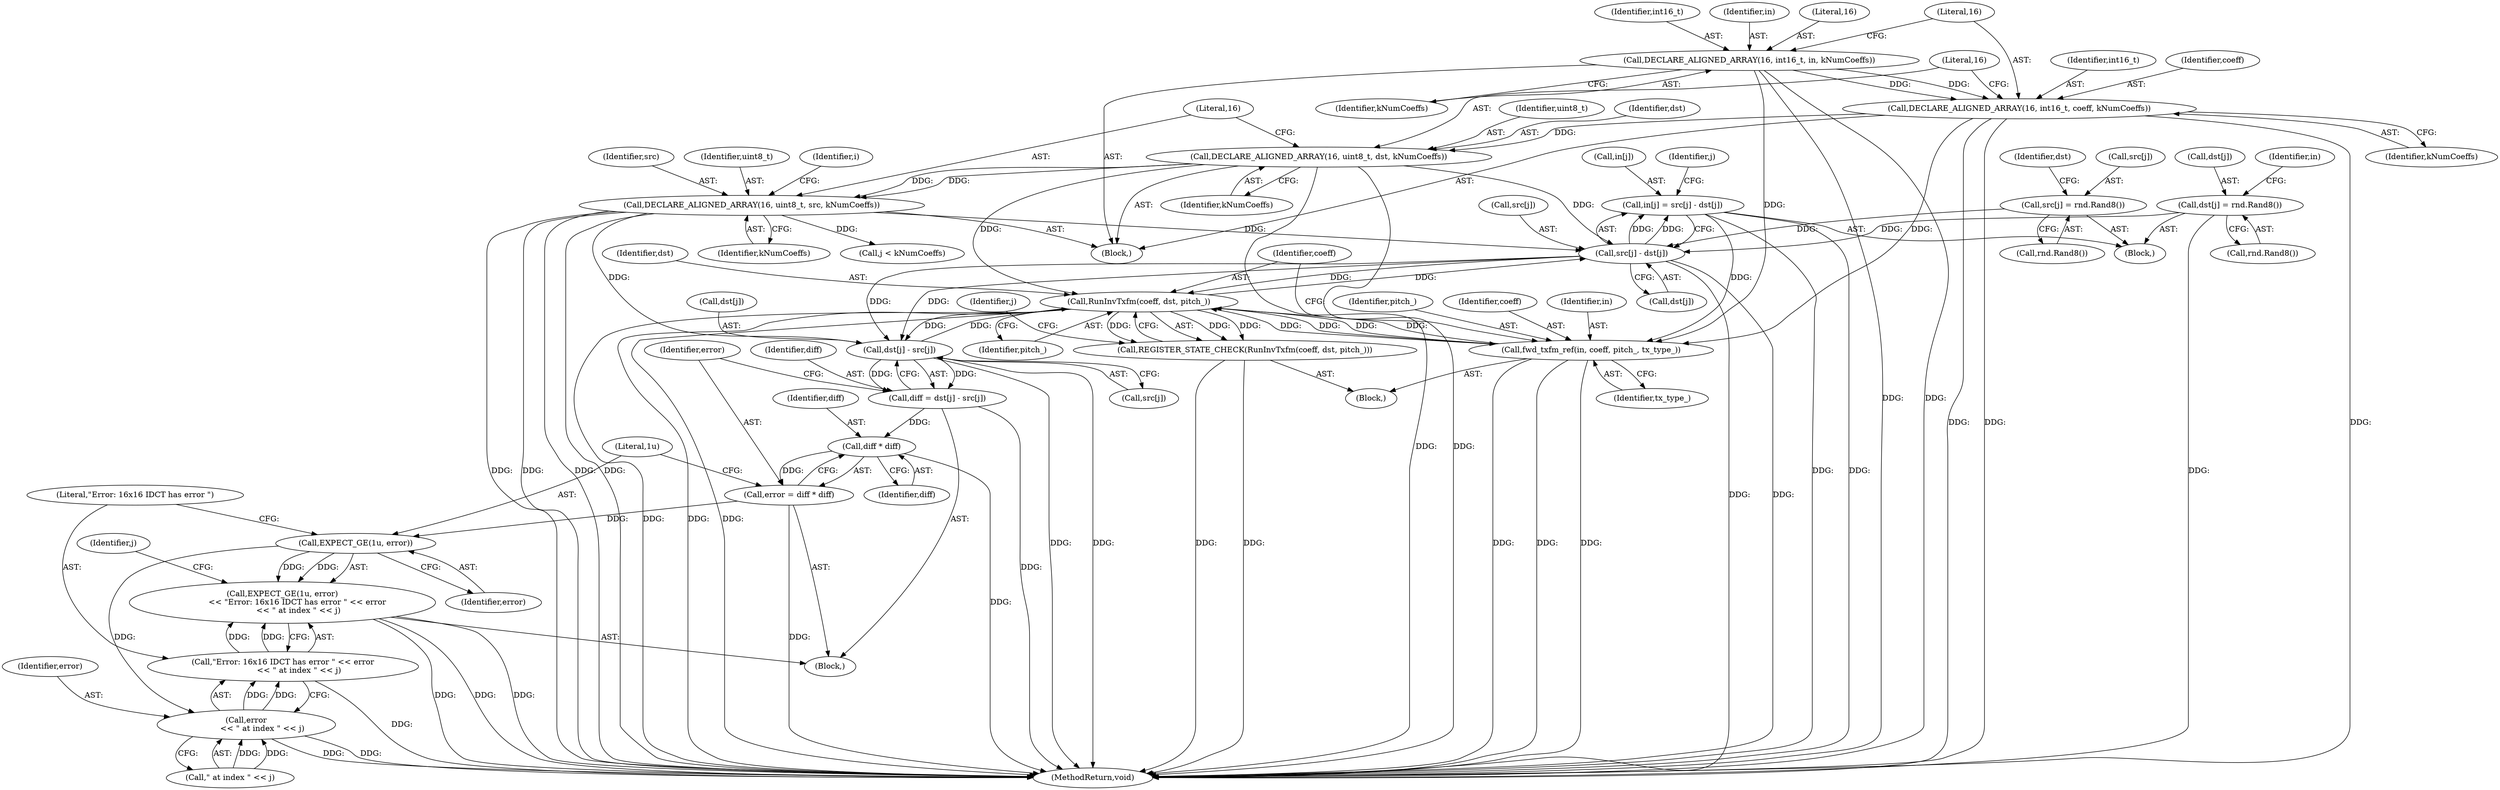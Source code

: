 digraph "1_Android_5a9753fca56f0eeb9f61e342b2fccffc364f9426_76@del" {
"1000159" [label="(Call,in[j] = src[j] - dst[j])"];
"1000163" [label="(Call,src[j] - dst[j])"];
"1000122" [label="(Call,DECLARE_ALIGNED_ARRAY(16, uint8_t, src, kNumCoeffs))"];
"1000117" [label="(Call,DECLARE_ALIGNED_ARRAY(16, uint8_t, dst, kNumCoeffs))"];
"1000112" [label="(Call,DECLARE_ALIGNED_ARRAY(16, int16_t, coeff, kNumCoeffs))"];
"1000107" [label="(Call,DECLARE_ALIGNED_ARRAY(16, int16_t, in, kNumCoeffs))"];
"1000149" [label="(Call,src[j] = rnd.Rand8())"];
"1000176" [label="(Call,RunInvTxfm(coeff, dst, pitch_))"];
"1000170" [label="(Call,fwd_txfm_ref(in, coeff, pitch_, tx_type_))"];
"1000159" [label="(Call,in[j] = src[j] - dst[j])"];
"1000194" [label="(Call,dst[j] - src[j])"];
"1000154" [label="(Call,dst[j] = rnd.Rand8())"];
"1000192" [label="(Call,diff = dst[j] - src[j])"];
"1000204" [label="(Call,diff * diff)"];
"1000202" [label="(Call,error = diff * diff)"];
"1000208" [label="(Call,EXPECT_GE(1u, error))"];
"1000207" [label="(Call,EXPECT_GE(1u, error)\n            << \"Error: 16x16 IDCT has error \" << error\n             << \" at index \" << j)"];
"1000213" [label="(Call,error\n             << \" at index \" << j)"];
"1000211" [label="(Call,\"Error: 16x16 IDCT has error \" << error\n             << \" at index \" << j)"];
"1000175" [label="(Call,REGISTER_STATE_CHECK(RunInvTxfm(coeff, dst, pitch_)))"];
"1000149" [label="(Call,src[j] = rnd.Rand8())"];
"1000215" [label="(Call,\" at index \" << j)"];
"1000218" [label="(MethodReturn,void)"];
"1000160" [label="(Call,in[j])"];
"1000167" [label="(Call,dst[j])"];
"1000195" [label="(Call,dst[j])"];
"1000177" [label="(Identifier,coeff)"];
"1000154" [label="(Call,dst[j] = rnd.Rand8())"];
"1000118" [label="(Literal,16)"];
"1000203" [label="(Identifier,error)"];
"1000206" [label="(Identifier,diff)"];
"1000214" [label="(Identifier,error)"];
"1000123" [label="(Literal,16)"];
"1000116" [label="(Identifier,kNumCoeffs)"];
"1000137" [label="(Block,)"];
"1000211" [label="(Call,\"Error: 16x16 IDCT has error \" << error\n             << \" at index \" << j)"];
"1000150" [label="(Call,src[j])"];
"1000174" [label="(Identifier,tx_type_)"];
"1000170" [label="(Call,fwd_txfm_ref(in, coeff, pitch_, tx_type_))"];
"1000178" [label="(Identifier,dst)"];
"1000113" [label="(Literal,16)"];
"1000193" [label="(Identifier,diff)"];
"1000208" [label="(Call,EXPECT_GE(1u, error))"];
"1000110" [label="(Identifier,in)"];
"1000210" [label="(Identifier,error)"];
"1000112" [label="(Call,DECLARE_ALIGNED_ARRAY(16, int16_t, coeff, kNumCoeffs))"];
"1000189" [label="(Identifier,j)"];
"1000194" [label="(Call,dst[j] - src[j])"];
"1000192" [label="(Call,diff = dst[j] - src[j])"];
"1000161" [label="(Identifier,in)"];
"1000158" [label="(Call,rnd.Rand8())"];
"1000202" [label="(Call,error = diff * diff)"];
"1000107" [label="(Call,DECLARE_ALIGNED_ARRAY(16, int16_t, in, kNumCoeffs))"];
"1000121" [label="(Identifier,kNumCoeffs)"];
"1000209" [label="(Literal,1u)"];
"1000213" [label="(Call,error\n             << \" at index \" << j)"];
"1000125" [label="(Identifier,src)"];
"1000111" [label="(Identifier,kNumCoeffs)"];
"1000172" [label="(Identifier,coeff)"];
"1000164" [label="(Call,src[j])"];
"1000183" [label="(Identifier,j)"];
"1000176" [label="(Call,RunInvTxfm(coeff, dst, pitch_))"];
"1000205" [label="(Identifier,diff)"];
"1000114" [label="(Identifier,int16_t)"];
"1000159" [label="(Call,in[j] = src[j] - dst[j])"];
"1000101" [label="(Block,)"];
"1000171" [label="(Identifier,in)"];
"1000124" [label="(Identifier,uint8_t)"];
"1000147" [label="(Identifier,j)"];
"1000119" [label="(Identifier,uint8_t)"];
"1000130" [label="(Identifier,i)"];
"1000148" [label="(Block,)"];
"1000108" [label="(Literal,16)"];
"1000175" [label="(Call,REGISTER_STATE_CHECK(RunInvTxfm(coeff, dst, pitch_)))"];
"1000198" [label="(Call,src[j])"];
"1000207" [label="(Call,EXPECT_GE(1u, error)\n            << \"Error: 16x16 IDCT has error \" << error\n             << \" at index \" << j)"];
"1000163" [label="(Call,src[j] - dst[j])"];
"1000126" [label="(Identifier,kNumCoeffs)"];
"1000115" [label="(Identifier,coeff)"];
"1000109" [label="(Identifier,int16_t)"];
"1000190" [label="(Block,)"];
"1000122" [label="(Call,DECLARE_ALIGNED_ARRAY(16, uint8_t, src, kNumCoeffs))"];
"1000120" [label="(Identifier,dst)"];
"1000173" [label="(Identifier,pitch_)"];
"1000204" [label="(Call,diff * diff)"];
"1000212" [label="(Literal,\"Error: 16x16 IDCT has error \")"];
"1000153" [label="(Call,rnd.Rand8())"];
"1000117" [label="(Call,DECLARE_ALIGNED_ARRAY(16, uint8_t, dst, kNumCoeffs))"];
"1000156" [label="(Identifier,dst)"];
"1000143" [label="(Call,j < kNumCoeffs)"];
"1000155" [label="(Call,dst[j])"];
"1000179" [label="(Identifier,pitch_)"];
"1000159" -> "1000148"  [label="AST: "];
"1000159" -> "1000163"  [label="CFG: "];
"1000160" -> "1000159"  [label="AST: "];
"1000163" -> "1000159"  [label="AST: "];
"1000147" -> "1000159"  [label="CFG: "];
"1000159" -> "1000218"  [label="DDG: "];
"1000159" -> "1000218"  [label="DDG: "];
"1000163" -> "1000159"  [label="DDG: "];
"1000163" -> "1000159"  [label="DDG: "];
"1000159" -> "1000170"  [label="DDG: "];
"1000163" -> "1000167"  [label="CFG: "];
"1000164" -> "1000163"  [label="AST: "];
"1000167" -> "1000163"  [label="AST: "];
"1000163" -> "1000218"  [label="DDG: "];
"1000163" -> "1000218"  [label="DDG: "];
"1000122" -> "1000163"  [label="DDG: "];
"1000149" -> "1000163"  [label="DDG: "];
"1000176" -> "1000163"  [label="DDG: "];
"1000154" -> "1000163"  [label="DDG: "];
"1000117" -> "1000163"  [label="DDG: "];
"1000163" -> "1000176"  [label="DDG: "];
"1000163" -> "1000194"  [label="DDG: "];
"1000163" -> "1000194"  [label="DDG: "];
"1000122" -> "1000101"  [label="AST: "];
"1000122" -> "1000126"  [label="CFG: "];
"1000123" -> "1000122"  [label="AST: "];
"1000124" -> "1000122"  [label="AST: "];
"1000125" -> "1000122"  [label="AST: "];
"1000126" -> "1000122"  [label="AST: "];
"1000130" -> "1000122"  [label="CFG: "];
"1000122" -> "1000218"  [label="DDG: "];
"1000122" -> "1000218"  [label="DDG: "];
"1000122" -> "1000218"  [label="DDG: "];
"1000122" -> "1000218"  [label="DDG: "];
"1000117" -> "1000122"  [label="DDG: "];
"1000117" -> "1000122"  [label="DDG: "];
"1000122" -> "1000143"  [label="DDG: "];
"1000122" -> "1000194"  [label="DDG: "];
"1000117" -> "1000101"  [label="AST: "];
"1000117" -> "1000121"  [label="CFG: "];
"1000118" -> "1000117"  [label="AST: "];
"1000119" -> "1000117"  [label="AST: "];
"1000120" -> "1000117"  [label="AST: "];
"1000121" -> "1000117"  [label="AST: "];
"1000123" -> "1000117"  [label="CFG: "];
"1000117" -> "1000218"  [label="DDG: "];
"1000117" -> "1000218"  [label="DDG: "];
"1000112" -> "1000117"  [label="DDG: "];
"1000117" -> "1000176"  [label="DDG: "];
"1000112" -> "1000101"  [label="AST: "];
"1000112" -> "1000116"  [label="CFG: "];
"1000113" -> "1000112"  [label="AST: "];
"1000114" -> "1000112"  [label="AST: "];
"1000115" -> "1000112"  [label="AST: "];
"1000116" -> "1000112"  [label="AST: "];
"1000118" -> "1000112"  [label="CFG: "];
"1000112" -> "1000218"  [label="DDG: "];
"1000112" -> "1000218"  [label="DDG: "];
"1000112" -> "1000218"  [label="DDG: "];
"1000107" -> "1000112"  [label="DDG: "];
"1000107" -> "1000112"  [label="DDG: "];
"1000112" -> "1000170"  [label="DDG: "];
"1000107" -> "1000101"  [label="AST: "];
"1000107" -> "1000111"  [label="CFG: "];
"1000108" -> "1000107"  [label="AST: "];
"1000109" -> "1000107"  [label="AST: "];
"1000110" -> "1000107"  [label="AST: "];
"1000111" -> "1000107"  [label="AST: "];
"1000113" -> "1000107"  [label="CFG: "];
"1000107" -> "1000218"  [label="DDG: "];
"1000107" -> "1000218"  [label="DDG: "];
"1000107" -> "1000170"  [label="DDG: "];
"1000149" -> "1000148"  [label="AST: "];
"1000149" -> "1000153"  [label="CFG: "];
"1000150" -> "1000149"  [label="AST: "];
"1000153" -> "1000149"  [label="AST: "];
"1000156" -> "1000149"  [label="CFG: "];
"1000176" -> "1000175"  [label="AST: "];
"1000176" -> "1000179"  [label="CFG: "];
"1000177" -> "1000176"  [label="AST: "];
"1000178" -> "1000176"  [label="AST: "];
"1000179" -> "1000176"  [label="AST: "];
"1000175" -> "1000176"  [label="CFG: "];
"1000176" -> "1000218"  [label="DDG: "];
"1000176" -> "1000218"  [label="DDG: "];
"1000176" -> "1000218"  [label="DDG: "];
"1000176" -> "1000170"  [label="DDG: "];
"1000176" -> "1000170"  [label="DDG: "];
"1000176" -> "1000175"  [label="DDG: "];
"1000176" -> "1000175"  [label="DDG: "];
"1000176" -> "1000175"  [label="DDG: "];
"1000170" -> "1000176"  [label="DDG: "];
"1000170" -> "1000176"  [label="DDG: "];
"1000194" -> "1000176"  [label="DDG: "];
"1000176" -> "1000194"  [label="DDG: "];
"1000170" -> "1000137"  [label="AST: "];
"1000170" -> "1000174"  [label="CFG: "];
"1000171" -> "1000170"  [label="AST: "];
"1000172" -> "1000170"  [label="AST: "];
"1000173" -> "1000170"  [label="AST: "];
"1000174" -> "1000170"  [label="AST: "];
"1000177" -> "1000170"  [label="CFG: "];
"1000170" -> "1000218"  [label="DDG: "];
"1000170" -> "1000218"  [label="DDG: "];
"1000170" -> "1000218"  [label="DDG: "];
"1000194" -> "1000192"  [label="AST: "];
"1000194" -> "1000198"  [label="CFG: "];
"1000195" -> "1000194"  [label="AST: "];
"1000198" -> "1000194"  [label="AST: "];
"1000192" -> "1000194"  [label="CFG: "];
"1000194" -> "1000218"  [label="DDG: "];
"1000194" -> "1000218"  [label="DDG: "];
"1000194" -> "1000192"  [label="DDG: "];
"1000194" -> "1000192"  [label="DDG: "];
"1000154" -> "1000148"  [label="AST: "];
"1000154" -> "1000158"  [label="CFG: "];
"1000155" -> "1000154"  [label="AST: "];
"1000158" -> "1000154"  [label="AST: "];
"1000161" -> "1000154"  [label="CFG: "];
"1000154" -> "1000218"  [label="DDG: "];
"1000192" -> "1000190"  [label="AST: "];
"1000193" -> "1000192"  [label="AST: "];
"1000203" -> "1000192"  [label="CFG: "];
"1000192" -> "1000218"  [label="DDG: "];
"1000192" -> "1000204"  [label="DDG: "];
"1000204" -> "1000202"  [label="AST: "];
"1000204" -> "1000206"  [label="CFG: "];
"1000205" -> "1000204"  [label="AST: "];
"1000206" -> "1000204"  [label="AST: "];
"1000202" -> "1000204"  [label="CFG: "];
"1000204" -> "1000218"  [label="DDG: "];
"1000204" -> "1000202"  [label="DDG: "];
"1000202" -> "1000190"  [label="AST: "];
"1000203" -> "1000202"  [label="AST: "];
"1000209" -> "1000202"  [label="CFG: "];
"1000202" -> "1000218"  [label="DDG: "];
"1000202" -> "1000208"  [label="DDG: "];
"1000208" -> "1000207"  [label="AST: "];
"1000208" -> "1000210"  [label="CFG: "];
"1000209" -> "1000208"  [label="AST: "];
"1000210" -> "1000208"  [label="AST: "];
"1000212" -> "1000208"  [label="CFG: "];
"1000208" -> "1000207"  [label="DDG: "];
"1000208" -> "1000207"  [label="DDG: "];
"1000208" -> "1000213"  [label="DDG: "];
"1000207" -> "1000190"  [label="AST: "];
"1000207" -> "1000211"  [label="CFG: "];
"1000211" -> "1000207"  [label="AST: "];
"1000189" -> "1000207"  [label="CFG: "];
"1000207" -> "1000218"  [label="DDG: "];
"1000207" -> "1000218"  [label="DDG: "];
"1000207" -> "1000218"  [label="DDG: "];
"1000211" -> "1000207"  [label="DDG: "];
"1000211" -> "1000207"  [label="DDG: "];
"1000213" -> "1000211"  [label="AST: "];
"1000213" -> "1000215"  [label="CFG: "];
"1000214" -> "1000213"  [label="AST: "];
"1000215" -> "1000213"  [label="AST: "];
"1000211" -> "1000213"  [label="CFG: "];
"1000213" -> "1000218"  [label="DDG: "];
"1000213" -> "1000218"  [label="DDG: "];
"1000213" -> "1000211"  [label="DDG: "];
"1000213" -> "1000211"  [label="DDG: "];
"1000215" -> "1000213"  [label="DDG: "];
"1000215" -> "1000213"  [label="DDG: "];
"1000212" -> "1000211"  [label="AST: "];
"1000211" -> "1000218"  [label="DDG: "];
"1000175" -> "1000137"  [label="AST: "];
"1000183" -> "1000175"  [label="CFG: "];
"1000175" -> "1000218"  [label="DDG: "];
"1000175" -> "1000218"  [label="DDG: "];
}
